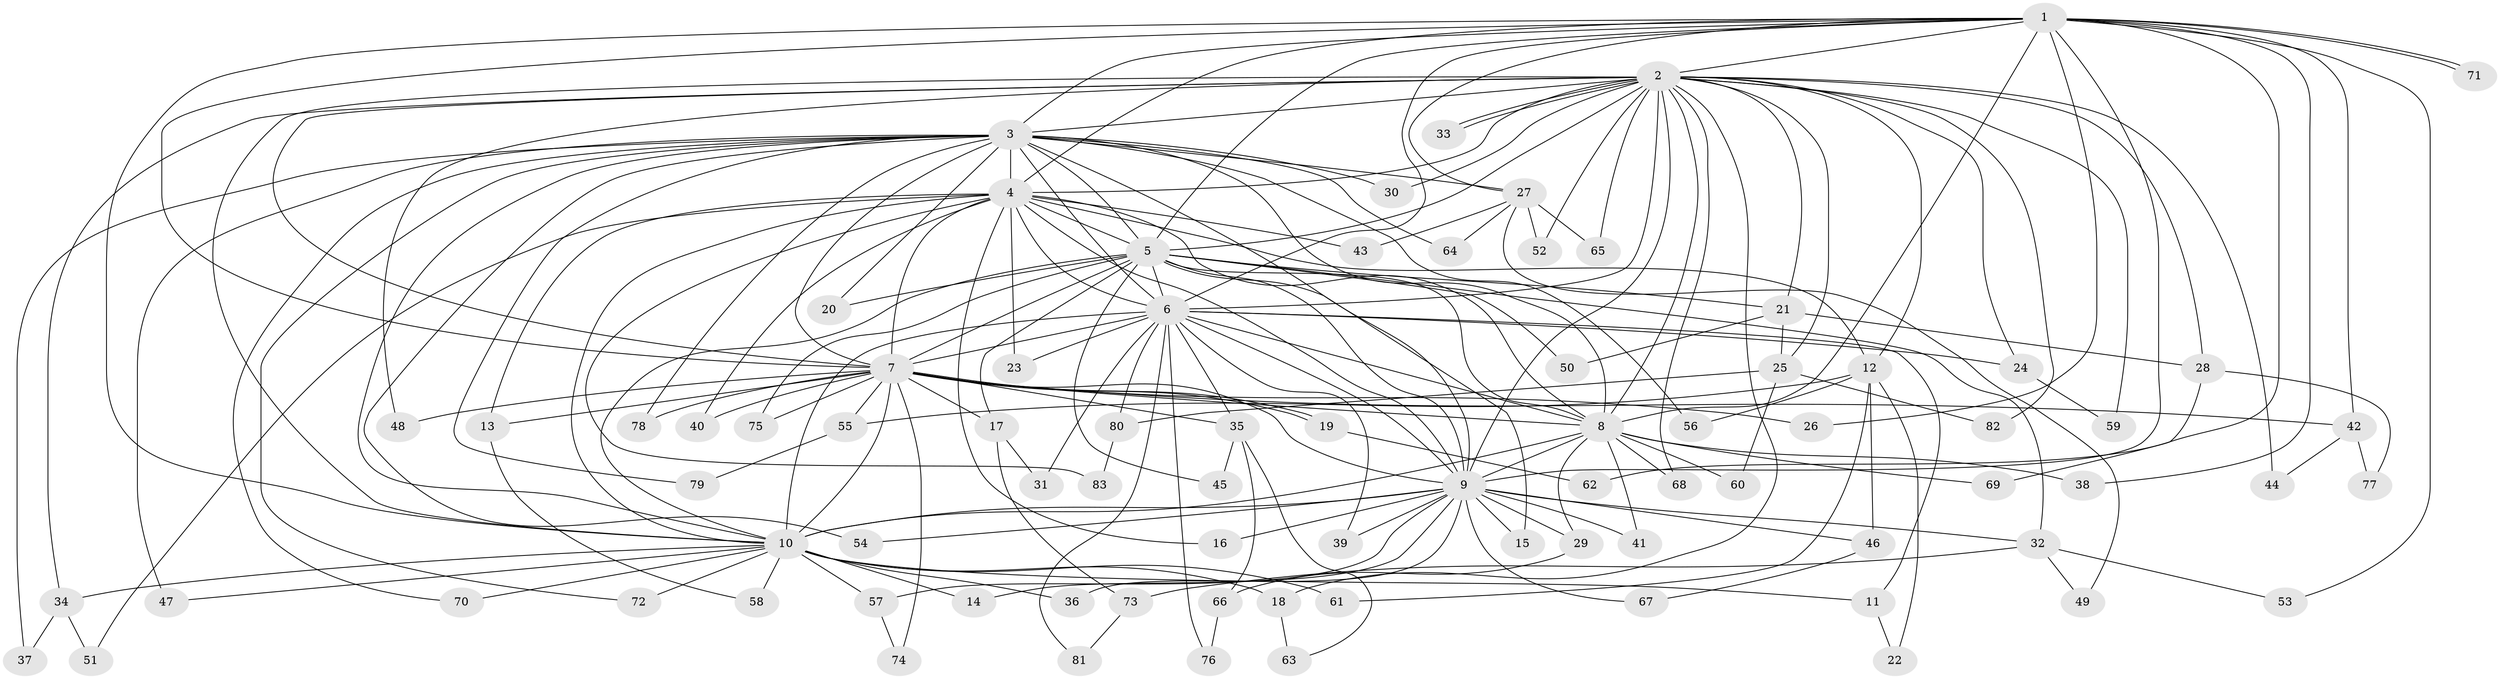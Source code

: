 // Generated by graph-tools (version 1.1) at 2025/46/03/09/25 04:46:31]
// undirected, 83 vertices, 191 edges
graph export_dot {
graph [start="1"]
  node [color=gray90,style=filled];
  1;
  2;
  3;
  4;
  5;
  6;
  7;
  8;
  9;
  10;
  11;
  12;
  13;
  14;
  15;
  16;
  17;
  18;
  19;
  20;
  21;
  22;
  23;
  24;
  25;
  26;
  27;
  28;
  29;
  30;
  31;
  32;
  33;
  34;
  35;
  36;
  37;
  38;
  39;
  40;
  41;
  42;
  43;
  44;
  45;
  46;
  47;
  48;
  49;
  50;
  51;
  52;
  53;
  54;
  55;
  56;
  57;
  58;
  59;
  60;
  61;
  62;
  63;
  64;
  65;
  66;
  67;
  68;
  69;
  70;
  71;
  72;
  73;
  74;
  75;
  76;
  77;
  78;
  79;
  80;
  81;
  82;
  83;
  1 -- 2;
  1 -- 3;
  1 -- 4;
  1 -- 5;
  1 -- 6;
  1 -- 7;
  1 -- 8;
  1 -- 9;
  1 -- 10;
  1 -- 26;
  1 -- 27;
  1 -- 38;
  1 -- 42;
  1 -- 53;
  1 -- 62;
  1 -- 71;
  1 -- 71;
  2 -- 3;
  2 -- 4;
  2 -- 5;
  2 -- 6;
  2 -- 7;
  2 -- 8;
  2 -- 9;
  2 -- 10;
  2 -- 12;
  2 -- 18;
  2 -- 21;
  2 -- 24;
  2 -- 25;
  2 -- 28;
  2 -- 30;
  2 -- 33;
  2 -- 33;
  2 -- 34;
  2 -- 44;
  2 -- 48;
  2 -- 52;
  2 -- 59;
  2 -- 65;
  2 -- 68;
  2 -- 82;
  3 -- 4;
  3 -- 5;
  3 -- 6;
  3 -- 7;
  3 -- 8;
  3 -- 9;
  3 -- 10;
  3 -- 20;
  3 -- 27;
  3 -- 30;
  3 -- 37;
  3 -- 47;
  3 -- 54;
  3 -- 56;
  3 -- 64;
  3 -- 70;
  3 -- 72;
  3 -- 78;
  3 -- 79;
  4 -- 5;
  4 -- 6;
  4 -- 7;
  4 -- 8;
  4 -- 9;
  4 -- 10;
  4 -- 12;
  4 -- 13;
  4 -- 16;
  4 -- 23;
  4 -- 40;
  4 -- 43;
  4 -- 51;
  4 -- 83;
  5 -- 6;
  5 -- 7;
  5 -- 8;
  5 -- 9;
  5 -- 10;
  5 -- 15;
  5 -- 17;
  5 -- 20;
  5 -- 21;
  5 -- 32;
  5 -- 45;
  5 -- 50;
  5 -- 75;
  6 -- 7;
  6 -- 8;
  6 -- 9;
  6 -- 10;
  6 -- 11;
  6 -- 23;
  6 -- 24;
  6 -- 31;
  6 -- 35;
  6 -- 39;
  6 -- 76;
  6 -- 80;
  6 -- 81;
  7 -- 8;
  7 -- 9;
  7 -- 10;
  7 -- 13;
  7 -- 17;
  7 -- 19;
  7 -- 19;
  7 -- 26;
  7 -- 35;
  7 -- 40;
  7 -- 42;
  7 -- 48;
  7 -- 55;
  7 -- 74;
  7 -- 75;
  7 -- 78;
  8 -- 9;
  8 -- 10;
  8 -- 29;
  8 -- 38;
  8 -- 41;
  8 -- 60;
  8 -- 68;
  8 -- 69;
  9 -- 10;
  9 -- 14;
  9 -- 15;
  9 -- 16;
  9 -- 29;
  9 -- 32;
  9 -- 36;
  9 -- 39;
  9 -- 41;
  9 -- 46;
  9 -- 54;
  9 -- 57;
  9 -- 67;
  10 -- 11;
  10 -- 14;
  10 -- 18;
  10 -- 34;
  10 -- 36;
  10 -- 47;
  10 -- 57;
  10 -- 58;
  10 -- 61;
  10 -- 70;
  10 -- 72;
  11 -- 22;
  12 -- 22;
  12 -- 46;
  12 -- 55;
  12 -- 56;
  12 -- 61;
  13 -- 58;
  17 -- 31;
  17 -- 73;
  18 -- 63;
  19 -- 62;
  21 -- 25;
  21 -- 28;
  21 -- 50;
  24 -- 59;
  25 -- 60;
  25 -- 80;
  25 -- 82;
  27 -- 43;
  27 -- 49;
  27 -- 52;
  27 -- 64;
  27 -- 65;
  28 -- 69;
  28 -- 77;
  29 -- 66;
  32 -- 49;
  32 -- 53;
  32 -- 73;
  34 -- 37;
  34 -- 51;
  35 -- 45;
  35 -- 63;
  35 -- 66;
  42 -- 44;
  42 -- 77;
  46 -- 67;
  55 -- 79;
  57 -- 74;
  66 -- 76;
  73 -- 81;
  80 -- 83;
}
